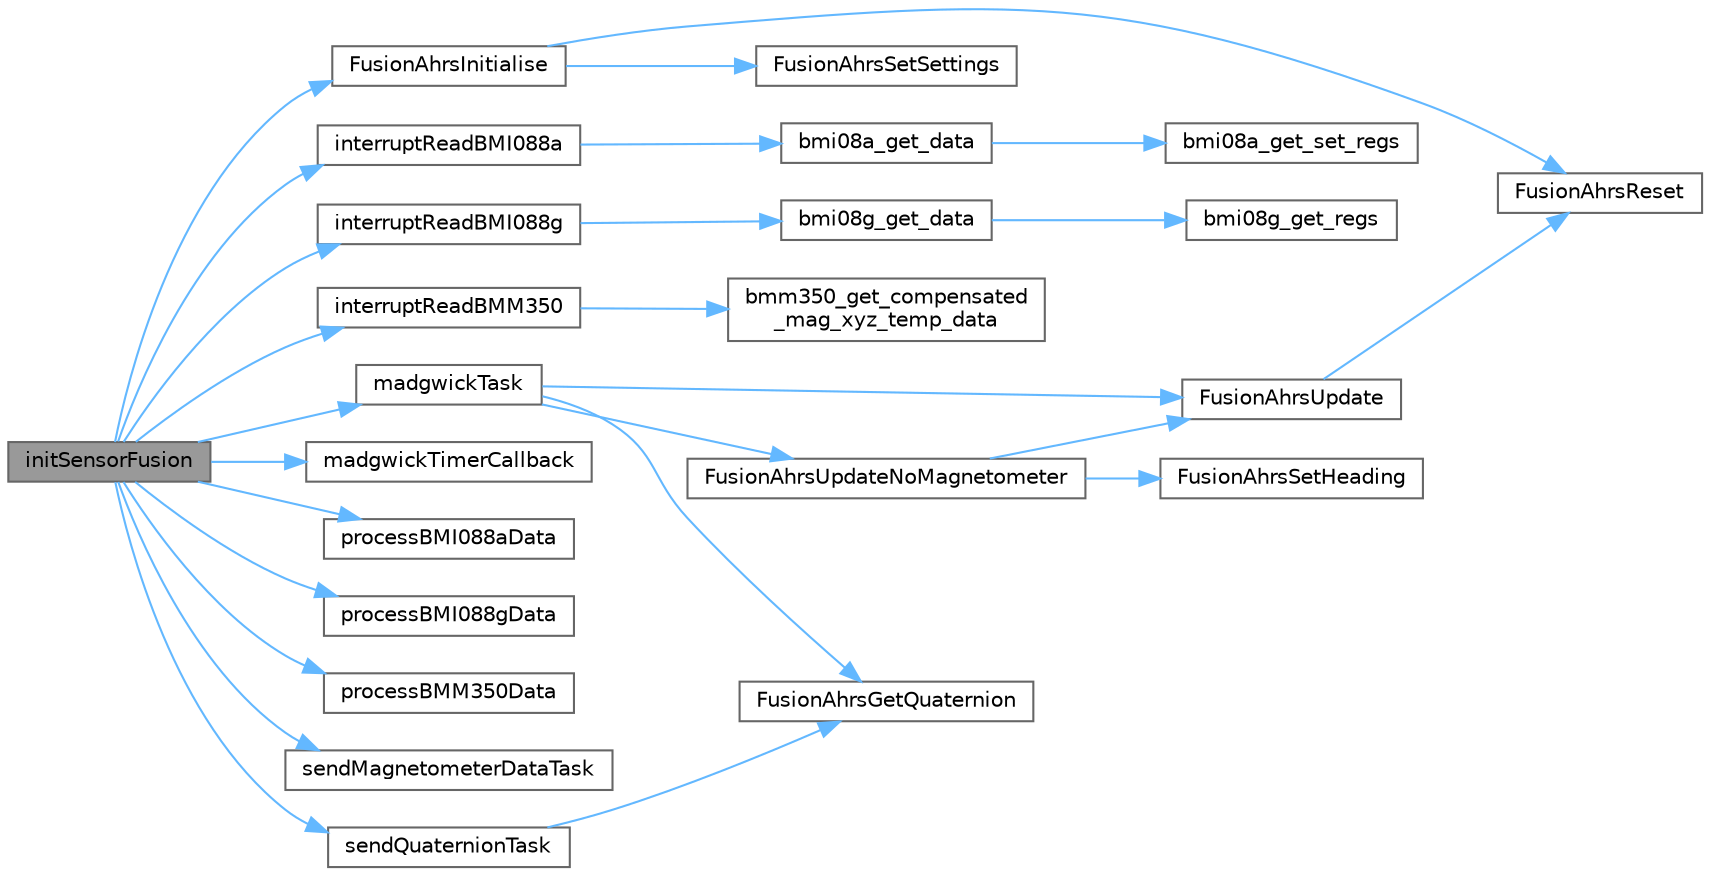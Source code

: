 digraph "initSensorFusion"
{
 // LATEX_PDF_SIZE
  bgcolor="transparent";
  edge [fontname=Helvetica,fontsize=10,labelfontname=Helvetica,labelfontsize=10];
  node [fontname=Helvetica,fontsize=10,shape=box,height=0.2,width=0.4];
  rankdir="LR";
  Node1 [id="Node000001",label="initSensorFusion",height=0.2,width=0.4,color="gray40", fillcolor="grey60", style="filled", fontcolor="black",tooltip="Startet die RTOS-Tasks der ganzen Sensoren und initalisiert den Timer."];
  Node1 -> Node2 [id="edge1_Node000001_Node000002",color="steelblue1",style="solid",tooltip=" "];
  Node2 [id="Node000002",label="FusionAhrsInitialise",height=0.2,width=0.4,color="grey40", fillcolor="white", style="filled",URL="$_fusion_ahrs_8c.html#ac753e0112b48de5247710bdde3a77dcd",tooltip="Initialises the AHRS algorithm structure."];
  Node2 -> Node3 [id="edge2_Node000002_Node000003",color="steelblue1",style="solid",tooltip=" "];
  Node3 [id="Node000003",label="FusionAhrsReset",height=0.2,width=0.4,color="grey40", fillcolor="white", style="filled",URL="$_fusion_ahrs_8c.html#aa05080527ed7c189f1f751a1b3a57484",tooltip="Resets the AHRS algorithm. This is equivalent to reinitialising the algorithm while maintaining the c..."];
  Node2 -> Node4 [id="edge3_Node000002_Node000004",color="steelblue1",style="solid",tooltip=" "];
  Node4 [id="Node000004",label="FusionAhrsSetSettings",height=0.2,width=0.4,color="grey40", fillcolor="white", style="filled",URL="$_fusion_ahrs_8c.html#a300bd4d7b409124f9541554bd53d2d2e",tooltip="Sets the AHRS algorithm settings."];
  Node1 -> Node5 [id="edge4_Node000001_Node000005",color="steelblue1",style="solid",tooltip=" "];
  Node5 [id="Node000005",label="interruptReadBMI088a",height=0.2,width=0.4,color="grey40", fillcolor="white", style="filled",URL="$sensor_8c.html#a8c7169c3e08585bc011f2464c7534dee",tooltip="RTOS-Task zum Auslesen des Accerlerometers. Wird durch ein Flag aktiviert und startet den Datenabruf."];
  Node5 -> Node6 [id="edge5_Node000005_Node000006",color="steelblue1",style="solid",tooltip=" "];
  Node6 [id="Node000006",label="bmi08a_get_data",height=0.2,width=0.4,color="grey40", fillcolor="white", style="filled",URL="$bmi08a_8c.html#aee8aaeb497ab6b061173248d73d5487c",tooltip="This API reads the accel data from the sensor, store it in the bmi08_sensor_data structure instance p..."];
  Node6 -> Node7 [id="edge6_Node000006_Node000007",color="steelblue1",style="solid",tooltip=" "];
  Node7 [id="Node000007",label="bmi08a_get_set_regs",height=0.2,width=0.4,color="grey40", fillcolor="white", style="filled",URL="$bmi08a_8c.html#a5b32dbd1a57b3dd377d05a9553d51f3c",tooltip="This API reads the data from the given register address of accel sensor."];
  Node1 -> Node8 [id="edge7_Node000001_Node000008",color="steelblue1",style="solid",tooltip=" "];
  Node8 [id="Node000008",label="interruptReadBMI088g",height=0.2,width=0.4,color="grey40", fillcolor="white", style="filled",URL="$sensor_8c.html#a1122e614a89a411c3d7b73420d3db636",tooltip="RTOS-Task zum Auslesen des Gyroskops. Wird durch ein Flag aktiviert und startet den Datenabruf."];
  Node8 -> Node9 [id="edge8_Node000008_Node000009",color="steelblue1",style="solid",tooltip=" "];
  Node9 [id="Node000009",label="bmi08g_get_data",height=0.2,width=0.4,color="grey40", fillcolor="white", style="filled",URL="$bmi08g_8c.html#a2b3db46297348d5eac020a74fba082cb",tooltip="This API reads the gyro data from the sensor, store it in the bmi08x_sensor_data structure instance p..."];
  Node9 -> Node10 [id="edge9_Node000009_Node000010",color="steelblue1",style="solid",tooltip=" "];
  Node10 [id="Node000010",label="bmi08g_get_regs",height=0.2,width=0.4,color="grey40", fillcolor="white", style="filled",URL="$bmi08g_8c.html#ac40b72b36b8c2f0c35445aeefb2409a6",tooltip="This API reads the data from the given register address of gyro sensor."];
  Node1 -> Node11 [id="edge10_Node000001_Node000011",color="steelblue1",style="solid",tooltip=" "];
  Node11 [id="Node000011",label="interruptReadBMM350",height=0.2,width=0.4,color="grey40", fillcolor="white", style="filled",URL="$sensor_8c.html#a1eb17ed8f93102a8f0d211e28d247802",tooltip="RTOS-Task zum Auslesen des Magnetometers. Wird durch ein Flag aktiviert und startet den Datenabruf."];
  Node11 -> Node12 [id="edge11_Node000011_Node000012",color="steelblue1",style="solid",tooltip=" "];
  Node12 [id="Node000012",label="bmm350_get_compensated\l_mag_xyz_temp_data",height=0.2,width=0.4,color="grey40", fillcolor="white", style="filled",URL="$bmm350_8c.html#ab9f4449ade6a20076d3c522e03db9e96",tooltip="This API is used to perform compensation for raw magnetometer and temperature data."];
  Node1 -> Node13 [id="edge12_Node000001_Node000013",color="steelblue1",style="solid",tooltip=" "];
  Node13 [id="Node000013",label="madgwickTask",height=0.2,width=0.4,color="grey40", fillcolor="white", style="filled",URL="$sensor_8c.html#a6803f5e5b1e30c5696e294cb520e4564",tooltip="RTOS-Task des Madgwick-Filters. Wird durch einen Timer periodisch ausgelöst. Abhängig davo,..."];
  Node13 -> Node14 [id="edge13_Node000013_Node000014",color="steelblue1",style="solid",tooltip=" "];
  Node14 [id="Node000014",label="FusionAhrsGetQuaternion",height=0.2,width=0.4,color="grey40", fillcolor="white", style="filled",URL="$_fusion_ahrs_8c.html#a2a347b0aec6ab1da57cd4036a836a37c",tooltip="Returns the quaternion describing the sensor relative to the Earth."];
  Node13 -> Node15 [id="edge14_Node000013_Node000015",color="steelblue1",style="solid",tooltip=" "];
  Node15 [id="Node000015",label="FusionAhrsUpdate",height=0.2,width=0.4,color="grey40", fillcolor="white", style="filled",URL="$_fusion_ahrs_8c.html#af98205155fc3110da2e6bf410f33b4c0",tooltip="Updates the AHRS algorithm using the gyroscope, accelerometer, and magnetometer measurements."];
  Node15 -> Node3 [id="edge15_Node000015_Node000003",color="steelblue1",style="solid",tooltip=" "];
  Node13 -> Node16 [id="edge16_Node000013_Node000016",color="steelblue1",style="solid",tooltip=" "];
  Node16 [id="Node000016",label="FusionAhrsUpdateNoMagnetometer",height=0.2,width=0.4,color="grey40", fillcolor="white", style="filled",URL="$_fusion_ahrs_8c.html#a16cba1de9039e57f2e25789e6ee64601",tooltip="Updates the AHRS algorithm using the gyroscope and accelerometer measurements only."];
  Node16 -> Node17 [id="edge17_Node000016_Node000017",color="steelblue1",style="solid",tooltip=" "];
  Node17 [id="Node000017",label="FusionAhrsSetHeading",height=0.2,width=0.4,color="grey40", fillcolor="white", style="filled",URL="$_fusion_ahrs_8c.html#ae5f216caed51d9f84aa5219c24b17ec4",tooltip="Sets the heading of the orientation measurement provided by the AHRS algorithm. This function can be ..."];
  Node16 -> Node15 [id="edge18_Node000016_Node000015",color="steelblue1",style="solid",tooltip=" "];
  Node1 -> Node18 [id="edge19_Node000001_Node000018",color="steelblue1",style="solid",tooltip=" "];
  Node18 [id="Node000018",label="madgwickTimerCallback",height=0.2,width=0.4,color="grey40", fillcolor="white", style="filled",URL="$sensor_8c.html#ad7b490e77bbb0ef49e22468fe85fa0c7",tooltip="RTOS-Task zum Auslösen des MAdgwick-Filters."];
  Node1 -> Node19 [id="edge20_Node000001_Node000019",color="steelblue1",style="solid",tooltip=" "];
  Node19 [id="Node000019",label="processBMI088aData",height=0.2,width=0.4,color="grey40", fillcolor="white", style="filled",URL="$sensor_8c.html#a15cdc5d7d9be7478f35e15e015180024",tooltip="RTOS-Task zum Verarbeiten und speichern der Accelerometerdaten. Wird durch die Queue aktiviert und sp..."];
  Node1 -> Node20 [id="edge21_Node000001_Node000020",color="steelblue1",style="solid",tooltip=" "];
  Node20 [id="Node000020",label="processBMI088gData",height=0.2,width=0.4,color="grey40", fillcolor="white", style="filled",URL="$sensor_8c.html#a2ca3f86229ba492f74e341be0c6acbc2",tooltip="RTOS-Task zum Verarbeiten und speichern der Daten des Gyroskops. Wird durch die Queue aktiviert und s..."];
  Node1 -> Node21 [id="edge22_Node000001_Node000021",color="steelblue1",style="solid",tooltip=" "];
  Node21 [id="Node000021",label="processBMM350Data",height=0.2,width=0.4,color="grey40", fillcolor="white", style="filled",URL="$sensor_8c.html#a7a9e234f0f5e77494c9c9d406f607a33",tooltip="RTOS-Task zum Verarbeiten und speichern der Daten des Magnetometers. Wird durch die Queue aktiviert u..."];
  Node1 -> Node22 [id="edge23_Node000001_Node000022",color="steelblue1",style="solid",tooltip=" "];
  Node22 [id="Node000022",label="sendMagnetometerDataTask",height=0.2,width=0.4,color="grey40", fillcolor="white", style="filled",URL="$sensor_8c.html#aa5d9d49ecb4a32dbce3dc155d514620b",tooltip="RTOS-Task, welcher die Daten des Magnetometers an die UART-Schnittstelle sendet. Wird für die Kalibri..."];
  Node1 -> Node23 [id="edge24_Node000001_Node000023",color="steelblue1",style="solid",tooltip=" "];
  Node23 [id="Node000023",label="sendQuaternionTask",height=0.2,width=0.4,color="grey40", fillcolor="white", style="filled",URL="$sensor_8c.html#a8d456fce57b329cd20d13a8bf24ac36d",tooltip="RTOS-Task, welcher ein Quaternion an die UART-Schnitstelle sendet. Kann z.B. für die Visualisierung g..."];
  Node23 -> Node14 [id="edge25_Node000023_Node000014",color="steelblue1",style="solid",tooltip=" "];
}
